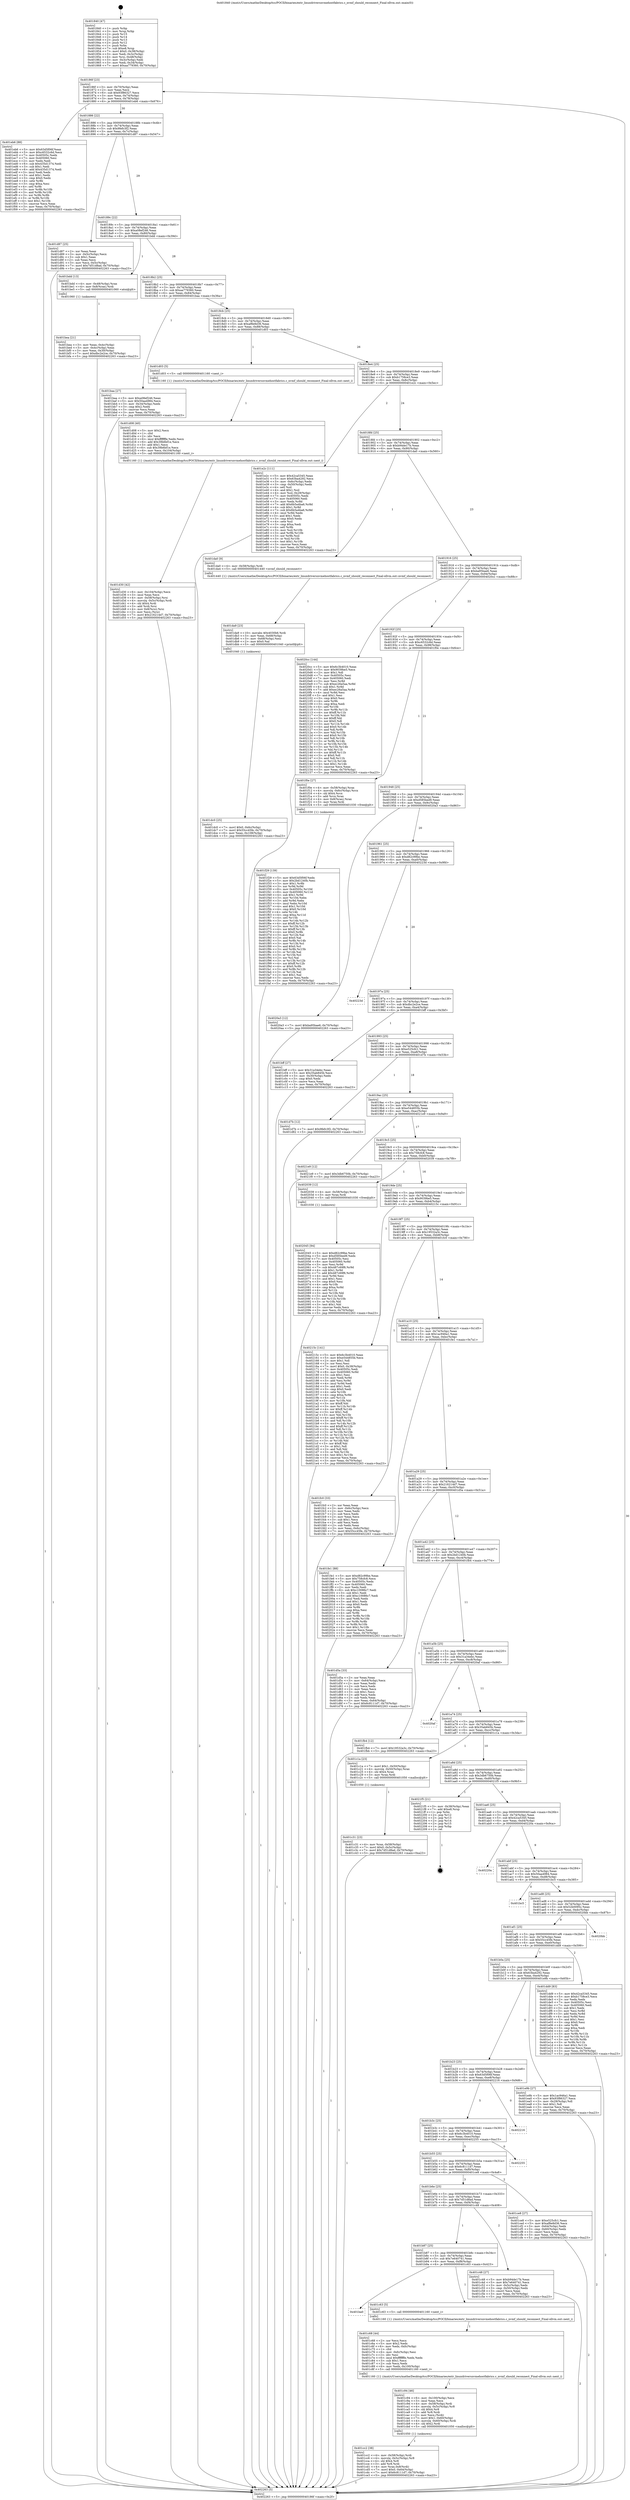 digraph "0x401840" {
  label = "0x401840 (/mnt/c/Users/mathe/Desktop/tcc/POCII/binaries/extr_linuxdriversnvmehostfabrics.c_nvmf_should_reconnect_Final-ollvm.out::main(0))"
  labelloc = "t"
  node[shape=record]

  Entry [label="",width=0.3,height=0.3,shape=circle,fillcolor=black,style=filled]
  "0x40186f" [label="{
     0x40186f [23]\l
     | [instrs]\l
     &nbsp;&nbsp;0x40186f \<+3\>: mov -0x70(%rbp),%eax\l
     &nbsp;&nbsp;0x401872 \<+2\>: mov %eax,%ecx\l
     &nbsp;&nbsp;0x401874 \<+6\>: sub $0x93f86327,%ecx\l
     &nbsp;&nbsp;0x40187a \<+3\>: mov %eax,-0x74(%rbp)\l
     &nbsp;&nbsp;0x40187d \<+3\>: mov %ecx,-0x78(%rbp)\l
     &nbsp;&nbsp;0x401880 \<+6\>: je 0000000000401eb6 \<main+0x676\>\l
  }"]
  "0x401eb6" [label="{
     0x401eb6 [88]\l
     | [instrs]\l
     &nbsp;&nbsp;0x401eb6 \<+5\>: mov $0x63d5f06f,%eax\l
     &nbsp;&nbsp;0x401ebb \<+5\>: mov $0xc6532c6d,%ecx\l
     &nbsp;&nbsp;0x401ec0 \<+7\>: mov 0x40505c,%edx\l
     &nbsp;&nbsp;0x401ec7 \<+7\>: mov 0x405060,%esi\l
     &nbsp;&nbsp;0x401ece \<+2\>: mov %edx,%edi\l
     &nbsp;&nbsp;0x401ed0 \<+6\>: sub $0x435d1374,%edi\l
     &nbsp;&nbsp;0x401ed6 \<+3\>: sub $0x1,%edi\l
     &nbsp;&nbsp;0x401ed9 \<+6\>: add $0x435d1374,%edi\l
     &nbsp;&nbsp;0x401edf \<+3\>: imul %edi,%edx\l
     &nbsp;&nbsp;0x401ee2 \<+3\>: and $0x1,%edx\l
     &nbsp;&nbsp;0x401ee5 \<+3\>: cmp $0x0,%edx\l
     &nbsp;&nbsp;0x401ee8 \<+4\>: sete %r8b\l
     &nbsp;&nbsp;0x401eec \<+3\>: cmp $0xa,%esi\l
     &nbsp;&nbsp;0x401eef \<+4\>: setl %r9b\l
     &nbsp;&nbsp;0x401ef3 \<+3\>: mov %r8b,%r10b\l
     &nbsp;&nbsp;0x401ef6 \<+3\>: and %r9b,%r10b\l
     &nbsp;&nbsp;0x401ef9 \<+3\>: xor %r9b,%r8b\l
     &nbsp;&nbsp;0x401efc \<+3\>: or %r8b,%r10b\l
     &nbsp;&nbsp;0x401eff \<+4\>: test $0x1,%r10b\l
     &nbsp;&nbsp;0x401f03 \<+3\>: cmovne %ecx,%eax\l
     &nbsp;&nbsp;0x401f06 \<+3\>: mov %eax,-0x70(%rbp)\l
     &nbsp;&nbsp;0x401f09 \<+5\>: jmp 0000000000402263 \<main+0xa23\>\l
  }"]
  "0x401886" [label="{
     0x401886 [22]\l
     | [instrs]\l
     &nbsp;&nbsp;0x401886 \<+5\>: jmp 000000000040188b \<main+0x4b\>\l
     &nbsp;&nbsp;0x40188b \<+3\>: mov -0x74(%rbp),%eax\l
     &nbsp;&nbsp;0x40188e \<+5\>: sub $0x9fefc3f2,%eax\l
     &nbsp;&nbsp;0x401893 \<+3\>: mov %eax,-0x7c(%rbp)\l
     &nbsp;&nbsp;0x401896 \<+6\>: je 0000000000401d87 \<main+0x547\>\l
  }"]
  Exit [label="",width=0.3,height=0.3,shape=circle,fillcolor=black,style=filled,peripheries=2]
  "0x401d87" [label="{
     0x401d87 [25]\l
     | [instrs]\l
     &nbsp;&nbsp;0x401d87 \<+2\>: xor %eax,%eax\l
     &nbsp;&nbsp;0x401d89 \<+3\>: mov -0x5c(%rbp),%ecx\l
     &nbsp;&nbsp;0x401d8c \<+3\>: sub $0x1,%eax\l
     &nbsp;&nbsp;0x401d8f \<+2\>: sub %eax,%ecx\l
     &nbsp;&nbsp;0x401d91 \<+3\>: mov %ecx,-0x5c(%rbp)\l
     &nbsp;&nbsp;0x401d94 \<+7\>: movl $0x7d51d8ad,-0x70(%rbp)\l
     &nbsp;&nbsp;0x401d9b \<+5\>: jmp 0000000000402263 \<main+0xa23\>\l
  }"]
  "0x40189c" [label="{
     0x40189c [22]\l
     | [instrs]\l
     &nbsp;&nbsp;0x40189c \<+5\>: jmp 00000000004018a1 \<main+0x61\>\l
     &nbsp;&nbsp;0x4018a1 \<+3\>: mov -0x74(%rbp),%eax\l
     &nbsp;&nbsp;0x4018a4 \<+5\>: sub $0xa08ef246,%eax\l
     &nbsp;&nbsp;0x4018a9 \<+3\>: mov %eax,-0x80(%rbp)\l
     &nbsp;&nbsp;0x4018ac \<+6\>: je 0000000000401bdd \<main+0x39d\>\l
  }"]
  "0x402045" [label="{
     0x402045 [94]\l
     | [instrs]\l
     &nbsp;&nbsp;0x402045 \<+5\>: mov $0xd82c99be,%ecx\l
     &nbsp;&nbsp;0x40204a \<+5\>: mov $0xd585bed9,%edx\l
     &nbsp;&nbsp;0x40204f \<+7\>: mov 0x40505c,%esi\l
     &nbsp;&nbsp;0x402056 \<+8\>: mov 0x405060,%r8d\l
     &nbsp;&nbsp;0x40205e \<+3\>: mov %esi,%r9d\l
     &nbsp;&nbsp;0x402061 \<+7\>: sub $0x487c69f6,%r9d\l
     &nbsp;&nbsp;0x402068 \<+4\>: sub $0x1,%r9d\l
     &nbsp;&nbsp;0x40206c \<+7\>: add $0x487c69f6,%r9d\l
     &nbsp;&nbsp;0x402073 \<+4\>: imul %r9d,%esi\l
     &nbsp;&nbsp;0x402077 \<+3\>: and $0x1,%esi\l
     &nbsp;&nbsp;0x40207a \<+3\>: cmp $0x0,%esi\l
     &nbsp;&nbsp;0x40207d \<+4\>: sete %r10b\l
     &nbsp;&nbsp;0x402081 \<+4\>: cmp $0xa,%r8d\l
     &nbsp;&nbsp;0x402085 \<+4\>: setl %r11b\l
     &nbsp;&nbsp;0x402089 \<+3\>: mov %r10b,%bl\l
     &nbsp;&nbsp;0x40208c \<+3\>: and %r11b,%bl\l
     &nbsp;&nbsp;0x40208f \<+3\>: xor %r11b,%r10b\l
     &nbsp;&nbsp;0x402092 \<+3\>: or %r10b,%bl\l
     &nbsp;&nbsp;0x402095 \<+3\>: test $0x1,%bl\l
     &nbsp;&nbsp;0x402098 \<+3\>: cmovne %edx,%ecx\l
     &nbsp;&nbsp;0x40209b \<+3\>: mov %ecx,-0x70(%rbp)\l
     &nbsp;&nbsp;0x40209e \<+5\>: jmp 0000000000402263 \<main+0xa23\>\l
  }"]
  "0x401bdd" [label="{
     0x401bdd [13]\l
     | [instrs]\l
     &nbsp;&nbsp;0x401bdd \<+4\>: mov -0x48(%rbp),%rax\l
     &nbsp;&nbsp;0x401be1 \<+4\>: mov 0x8(%rax),%rdi\l
     &nbsp;&nbsp;0x401be5 \<+5\>: call 0000000000401060 \<atoi@plt\>\l
     | [calls]\l
     &nbsp;&nbsp;0x401060 \{1\} (unknown)\l
  }"]
  "0x4018b2" [label="{
     0x4018b2 [25]\l
     | [instrs]\l
     &nbsp;&nbsp;0x4018b2 \<+5\>: jmp 00000000004018b7 \<main+0x77\>\l
     &nbsp;&nbsp;0x4018b7 \<+3\>: mov -0x74(%rbp),%eax\l
     &nbsp;&nbsp;0x4018ba \<+5\>: sub $0xaa779360,%eax\l
     &nbsp;&nbsp;0x4018bf \<+6\>: mov %eax,-0x84(%rbp)\l
     &nbsp;&nbsp;0x4018c5 \<+6\>: je 0000000000401baa \<main+0x36a\>\l
  }"]
  "0x401f29" [label="{
     0x401f29 [139]\l
     | [instrs]\l
     &nbsp;&nbsp;0x401f29 \<+5\>: mov $0x63d5f06f,%edx\l
     &nbsp;&nbsp;0x401f2e \<+5\>: mov $0x2bd1240b,%esi\l
     &nbsp;&nbsp;0x401f33 \<+3\>: mov $0x1,%r8b\l
     &nbsp;&nbsp;0x401f36 \<+3\>: xor %r9d,%r9d\l
     &nbsp;&nbsp;0x401f39 \<+8\>: mov 0x40505c,%r10d\l
     &nbsp;&nbsp;0x401f41 \<+8\>: mov 0x405060,%r11d\l
     &nbsp;&nbsp;0x401f49 \<+4\>: sub $0x1,%r9d\l
     &nbsp;&nbsp;0x401f4d \<+3\>: mov %r10d,%ebx\l
     &nbsp;&nbsp;0x401f50 \<+3\>: add %r9d,%ebx\l
     &nbsp;&nbsp;0x401f53 \<+4\>: imul %ebx,%r10d\l
     &nbsp;&nbsp;0x401f57 \<+4\>: and $0x1,%r10d\l
     &nbsp;&nbsp;0x401f5b \<+4\>: cmp $0x0,%r10d\l
     &nbsp;&nbsp;0x401f5f \<+4\>: sete %r14b\l
     &nbsp;&nbsp;0x401f63 \<+4\>: cmp $0xa,%r11d\l
     &nbsp;&nbsp;0x401f67 \<+4\>: setl %r15b\l
     &nbsp;&nbsp;0x401f6b \<+3\>: mov %r14b,%r12b\l
     &nbsp;&nbsp;0x401f6e \<+4\>: xor $0xff,%r12b\l
     &nbsp;&nbsp;0x401f72 \<+3\>: mov %r15b,%r13b\l
     &nbsp;&nbsp;0x401f75 \<+4\>: xor $0xff,%r13b\l
     &nbsp;&nbsp;0x401f79 \<+4\>: xor $0x0,%r8b\l
     &nbsp;&nbsp;0x401f7d \<+3\>: mov %r12b,%al\l
     &nbsp;&nbsp;0x401f80 \<+2\>: and $0x0,%al\l
     &nbsp;&nbsp;0x401f82 \<+3\>: and %r8b,%r14b\l
     &nbsp;&nbsp;0x401f85 \<+3\>: mov %r13b,%cl\l
     &nbsp;&nbsp;0x401f88 \<+3\>: and $0x0,%cl\l
     &nbsp;&nbsp;0x401f8b \<+3\>: and %r8b,%r15b\l
     &nbsp;&nbsp;0x401f8e \<+3\>: or %r14b,%al\l
     &nbsp;&nbsp;0x401f91 \<+3\>: or %r15b,%cl\l
     &nbsp;&nbsp;0x401f94 \<+2\>: xor %cl,%al\l
     &nbsp;&nbsp;0x401f96 \<+3\>: or %r13b,%r12b\l
     &nbsp;&nbsp;0x401f99 \<+4\>: xor $0xff,%r12b\l
     &nbsp;&nbsp;0x401f9d \<+4\>: or $0x0,%r8b\l
     &nbsp;&nbsp;0x401fa1 \<+3\>: and %r8b,%r12b\l
     &nbsp;&nbsp;0x401fa4 \<+3\>: or %r12b,%al\l
     &nbsp;&nbsp;0x401fa7 \<+2\>: test $0x1,%al\l
     &nbsp;&nbsp;0x401fa9 \<+3\>: cmovne %esi,%edx\l
     &nbsp;&nbsp;0x401fac \<+3\>: mov %edx,-0x70(%rbp)\l
     &nbsp;&nbsp;0x401faf \<+5\>: jmp 0000000000402263 \<main+0xa23\>\l
  }"]
  "0x401baa" [label="{
     0x401baa [27]\l
     | [instrs]\l
     &nbsp;&nbsp;0x401baa \<+5\>: mov $0xa08ef246,%eax\l
     &nbsp;&nbsp;0x401baf \<+5\>: mov $0x50aa4984,%ecx\l
     &nbsp;&nbsp;0x401bb4 \<+3\>: mov -0x34(%rbp),%edx\l
     &nbsp;&nbsp;0x401bb7 \<+3\>: cmp $0x2,%edx\l
     &nbsp;&nbsp;0x401bba \<+3\>: cmovne %ecx,%eax\l
     &nbsp;&nbsp;0x401bbd \<+3\>: mov %eax,-0x70(%rbp)\l
     &nbsp;&nbsp;0x401bc0 \<+5\>: jmp 0000000000402263 \<main+0xa23\>\l
  }"]
  "0x4018cb" [label="{
     0x4018cb [25]\l
     | [instrs]\l
     &nbsp;&nbsp;0x4018cb \<+5\>: jmp 00000000004018d0 \<main+0x90\>\l
     &nbsp;&nbsp;0x4018d0 \<+3\>: mov -0x74(%rbp),%eax\l
     &nbsp;&nbsp;0x4018d3 \<+5\>: sub $0xaf8e8d36,%eax\l
     &nbsp;&nbsp;0x4018d8 \<+6\>: mov %eax,-0x88(%rbp)\l
     &nbsp;&nbsp;0x4018de \<+6\>: je 0000000000401d03 \<main+0x4c3\>\l
  }"]
  "0x402263" [label="{
     0x402263 [5]\l
     | [instrs]\l
     &nbsp;&nbsp;0x402263 \<+5\>: jmp 000000000040186f \<main+0x2f\>\l
  }"]
  "0x401840" [label="{
     0x401840 [47]\l
     | [instrs]\l
     &nbsp;&nbsp;0x401840 \<+1\>: push %rbp\l
     &nbsp;&nbsp;0x401841 \<+3\>: mov %rsp,%rbp\l
     &nbsp;&nbsp;0x401844 \<+2\>: push %r15\l
     &nbsp;&nbsp;0x401846 \<+2\>: push %r14\l
     &nbsp;&nbsp;0x401848 \<+2\>: push %r13\l
     &nbsp;&nbsp;0x40184a \<+2\>: push %r12\l
     &nbsp;&nbsp;0x40184c \<+1\>: push %rbx\l
     &nbsp;&nbsp;0x40184d \<+7\>: sub $0xe8,%rsp\l
     &nbsp;&nbsp;0x401854 \<+7\>: movl $0x0,-0x38(%rbp)\l
     &nbsp;&nbsp;0x40185b \<+3\>: mov %edi,-0x3c(%rbp)\l
     &nbsp;&nbsp;0x40185e \<+4\>: mov %rsi,-0x48(%rbp)\l
     &nbsp;&nbsp;0x401862 \<+3\>: mov -0x3c(%rbp),%edi\l
     &nbsp;&nbsp;0x401865 \<+3\>: mov %edi,-0x34(%rbp)\l
     &nbsp;&nbsp;0x401868 \<+7\>: movl $0xaa779360,-0x70(%rbp)\l
  }"]
  "0x401bea" [label="{
     0x401bea [21]\l
     | [instrs]\l
     &nbsp;&nbsp;0x401bea \<+3\>: mov %eax,-0x4c(%rbp)\l
     &nbsp;&nbsp;0x401bed \<+3\>: mov -0x4c(%rbp),%eax\l
     &nbsp;&nbsp;0x401bf0 \<+3\>: mov %eax,-0x30(%rbp)\l
     &nbsp;&nbsp;0x401bf3 \<+7\>: movl $0xdbc2e2ce,-0x70(%rbp)\l
     &nbsp;&nbsp;0x401bfa \<+5\>: jmp 0000000000402263 \<main+0xa23\>\l
  }"]
  "0x401dc0" [label="{
     0x401dc0 [25]\l
     | [instrs]\l
     &nbsp;&nbsp;0x401dc0 \<+7\>: movl $0x0,-0x6c(%rbp)\l
     &nbsp;&nbsp;0x401dc7 \<+7\>: movl $0x55cc45fe,-0x70(%rbp)\l
     &nbsp;&nbsp;0x401dce \<+6\>: mov %eax,-0x108(%rbp)\l
     &nbsp;&nbsp;0x401dd4 \<+5\>: jmp 0000000000402263 \<main+0xa23\>\l
  }"]
  "0x401d03" [label="{
     0x401d03 [5]\l
     | [instrs]\l
     &nbsp;&nbsp;0x401d03 \<+5\>: call 0000000000401160 \<next_i\>\l
     | [calls]\l
     &nbsp;&nbsp;0x401160 \{1\} (/mnt/c/Users/mathe/Desktop/tcc/POCII/binaries/extr_linuxdriversnvmehostfabrics.c_nvmf_should_reconnect_Final-ollvm.out::next_i)\l
  }"]
  "0x4018e4" [label="{
     0x4018e4 [25]\l
     | [instrs]\l
     &nbsp;&nbsp;0x4018e4 \<+5\>: jmp 00000000004018e9 \<main+0xa9\>\l
     &nbsp;&nbsp;0x4018e9 \<+3\>: mov -0x74(%rbp),%eax\l
     &nbsp;&nbsp;0x4018ec \<+5\>: sub $0xb1758ce3,%eax\l
     &nbsp;&nbsp;0x4018f1 \<+6\>: mov %eax,-0x8c(%rbp)\l
     &nbsp;&nbsp;0x4018f7 \<+6\>: je 0000000000401e2c \<main+0x5ec\>\l
  }"]
  "0x401da9" [label="{
     0x401da9 [23]\l
     | [instrs]\l
     &nbsp;&nbsp;0x401da9 \<+10\>: movabs $0x4030b6,%rdi\l
     &nbsp;&nbsp;0x401db3 \<+3\>: mov %eax,-0x68(%rbp)\l
     &nbsp;&nbsp;0x401db6 \<+3\>: mov -0x68(%rbp),%esi\l
     &nbsp;&nbsp;0x401db9 \<+2\>: mov $0x0,%al\l
     &nbsp;&nbsp;0x401dbb \<+5\>: call 0000000000401040 \<printf@plt\>\l
     | [calls]\l
     &nbsp;&nbsp;0x401040 \{1\} (unknown)\l
  }"]
  "0x401e2c" [label="{
     0x401e2c [111]\l
     | [instrs]\l
     &nbsp;&nbsp;0x401e2c \<+5\>: mov $0x42ca5345,%eax\l
     &nbsp;&nbsp;0x401e31 \<+5\>: mov $0x63ba4292,%ecx\l
     &nbsp;&nbsp;0x401e36 \<+3\>: mov -0x6c(%rbp),%edx\l
     &nbsp;&nbsp;0x401e39 \<+3\>: cmp -0x50(%rbp),%edx\l
     &nbsp;&nbsp;0x401e3c \<+4\>: setl %sil\l
     &nbsp;&nbsp;0x401e40 \<+4\>: and $0x1,%sil\l
     &nbsp;&nbsp;0x401e44 \<+4\>: mov %sil,-0x29(%rbp)\l
     &nbsp;&nbsp;0x401e48 \<+7\>: mov 0x40505c,%edx\l
     &nbsp;&nbsp;0x401e4f \<+7\>: mov 0x405060,%edi\l
     &nbsp;&nbsp;0x401e56 \<+3\>: mov %edx,%r8d\l
     &nbsp;&nbsp;0x401e59 \<+7\>: add $0x6b5a4ba6,%r8d\l
     &nbsp;&nbsp;0x401e60 \<+4\>: sub $0x1,%r8d\l
     &nbsp;&nbsp;0x401e64 \<+7\>: sub $0x6b5a4ba6,%r8d\l
     &nbsp;&nbsp;0x401e6b \<+4\>: imul %r8d,%edx\l
     &nbsp;&nbsp;0x401e6f \<+3\>: and $0x1,%edx\l
     &nbsp;&nbsp;0x401e72 \<+3\>: cmp $0x0,%edx\l
     &nbsp;&nbsp;0x401e75 \<+4\>: sete %sil\l
     &nbsp;&nbsp;0x401e79 \<+3\>: cmp $0xa,%edi\l
     &nbsp;&nbsp;0x401e7c \<+4\>: setl %r9b\l
     &nbsp;&nbsp;0x401e80 \<+3\>: mov %sil,%r10b\l
     &nbsp;&nbsp;0x401e83 \<+3\>: and %r9b,%r10b\l
     &nbsp;&nbsp;0x401e86 \<+3\>: xor %r9b,%sil\l
     &nbsp;&nbsp;0x401e89 \<+3\>: or %sil,%r10b\l
     &nbsp;&nbsp;0x401e8c \<+4\>: test $0x1,%r10b\l
     &nbsp;&nbsp;0x401e90 \<+3\>: cmovne %ecx,%eax\l
     &nbsp;&nbsp;0x401e93 \<+3\>: mov %eax,-0x70(%rbp)\l
     &nbsp;&nbsp;0x401e96 \<+5\>: jmp 0000000000402263 \<main+0xa23\>\l
  }"]
  "0x4018fd" [label="{
     0x4018fd [25]\l
     | [instrs]\l
     &nbsp;&nbsp;0x4018fd \<+5\>: jmp 0000000000401902 \<main+0xc2\>\l
     &nbsp;&nbsp;0x401902 \<+3\>: mov -0x74(%rbp),%eax\l
     &nbsp;&nbsp;0x401905 \<+5\>: sub $0xb94de17b,%eax\l
     &nbsp;&nbsp;0x40190a \<+6\>: mov %eax,-0x90(%rbp)\l
     &nbsp;&nbsp;0x401910 \<+6\>: je 0000000000401da0 \<main+0x560\>\l
  }"]
  "0x401d30" [label="{
     0x401d30 [42]\l
     | [instrs]\l
     &nbsp;&nbsp;0x401d30 \<+6\>: mov -0x104(%rbp),%ecx\l
     &nbsp;&nbsp;0x401d36 \<+3\>: imul %eax,%ecx\l
     &nbsp;&nbsp;0x401d39 \<+4\>: mov -0x58(%rbp),%rsi\l
     &nbsp;&nbsp;0x401d3d \<+4\>: movslq -0x5c(%rbp),%rdi\l
     &nbsp;&nbsp;0x401d41 \<+4\>: shl $0x4,%rdi\l
     &nbsp;&nbsp;0x401d45 \<+3\>: add %rdi,%rsi\l
     &nbsp;&nbsp;0x401d48 \<+4\>: mov 0x8(%rsi),%rsi\l
     &nbsp;&nbsp;0x401d4c \<+2\>: mov %ecx,(%rsi)\l
     &nbsp;&nbsp;0x401d4e \<+7\>: movl $0x216214d7,-0x70(%rbp)\l
     &nbsp;&nbsp;0x401d55 \<+5\>: jmp 0000000000402263 \<main+0xa23\>\l
  }"]
  "0x401da0" [label="{
     0x401da0 [9]\l
     | [instrs]\l
     &nbsp;&nbsp;0x401da0 \<+4\>: mov -0x58(%rbp),%rdi\l
     &nbsp;&nbsp;0x401da4 \<+5\>: call 0000000000401440 \<nvmf_should_reconnect\>\l
     | [calls]\l
     &nbsp;&nbsp;0x401440 \{1\} (/mnt/c/Users/mathe/Desktop/tcc/POCII/binaries/extr_linuxdriversnvmehostfabrics.c_nvmf_should_reconnect_Final-ollvm.out::nvmf_should_reconnect)\l
  }"]
  "0x401916" [label="{
     0x401916 [25]\l
     | [instrs]\l
     &nbsp;&nbsp;0x401916 \<+5\>: jmp 000000000040191b \<main+0xdb\>\l
     &nbsp;&nbsp;0x40191b \<+3\>: mov -0x74(%rbp),%eax\l
     &nbsp;&nbsp;0x40191e \<+5\>: sub $0xba95bae6,%eax\l
     &nbsp;&nbsp;0x401923 \<+6\>: mov %eax,-0x94(%rbp)\l
     &nbsp;&nbsp;0x401929 \<+6\>: je 00000000004020cc \<main+0x88c\>\l
  }"]
  "0x401d08" [label="{
     0x401d08 [40]\l
     | [instrs]\l
     &nbsp;&nbsp;0x401d08 \<+5\>: mov $0x2,%ecx\l
     &nbsp;&nbsp;0x401d0d \<+1\>: cltd\l
     &nbsp;&nbsp;0x401d0e \<+2\>: idiv %ecx\l
     &nbsp;&nbsp;0x401d10 \<+6\>: imul $0xfffffffe,%edx,%ecx\l
     &nbsp;&nbsp;0x401d16 \<+6\>: add $0x39b6bf1e,%ecx\l
     &nbsp;&nbsp;0x401d1c \<+3\>: add $0x1,%ecx\l
     &nbsp;&nbsp;0x401d1f \<+6\>: sub $0x39b6bf1e,%ecx\l
     &nbsp;&nbsp;0x401d25 \<+6\>: mov %ecx,-0x104(%rbp)\l
     &nbsp;&nbsp;0x401d2b \<+5\>: call 0000000000401160 \<next_i\>\l
     | [calls]\l
     &nbsp;&nbsp;0x401160 \{1\} (/mnt/c/Users/mathe/Desktop/tcc/POCII/binaries/extr_linuxdriversnvmehostfabrics.c_nvmf_should_reconnect_Final-ollvm.out::next_i)\l
  }"]
  "0x4020cc" [label="{
     0x4020cc [144]\l
     | [instrs]\l
     &nbsp;&nbsp;0x4020cc \<+5\>: mov $0x6c3b4010,%eax\l
     &nbsp;&nbsp;0x4020d1 \<+5\>: mov $0x9039be5,%ecx\l
     &nbsp;&nbsp;0x4020d6 \<+2\>: mov $0x1,%dl\l
     &nbsp;&nbsp;0x4020d8 \<+7\>: mov 0x40505c,%esi\l
     &nbsp;&nbsp;0x4020df \<+7\>: mov 0x405060,%edi\l
     &nbsp;&nbsp;0x4020e6 \<+3\>: mov %esi,%r8d\l
     &nbsp;&nbsp;0x4020e9 \<+7\>: sub $0xec26a5aa,%r8d\l
     &nbsp;&nbsp;0x4020f0 \<+4\>: sub $0x1,%r8d\l
     &nbsp;&nbsp;0x4020f4 \<+7\>: add $0xec26a5aa,%r8d\l
     &nbsp;&nbsp;0x4020fb \<+4\>: imul %r8d,%esi\l
     &nbsp;&nbsp;0x4020ff \<+3\>: and $0x1,%esi\l
     &nbsp;&nbsp;0x402102 \<+3\>: cmp $0x0,%esi\l
     &nbsp;&nbsp;0x402105 \<+4\>: sete %r9b\l
     &nbsp;&nbsp;0x402109 \<+3\>: cmp $0xa,%edi\l
     &nbsp;&nbsp;0x40210c \<+4\>: setl %r10b\l
     &nbsp;&nbsp;0x402110 \<+3\>: mov %r9b,%r11b\l
     &nbsp;&nbsp;0x402113 \<+4\>: xor $0xff,%r11b\l
     &nbsp;&nbsp;0x402117 \<+3\>: mov %r10b,%bl\l
     &nbsp;&nbsp;0x40211a \<+3\>: xor $0xff,%bl\l
     &nbsp;&nbsp;0x40211d \<+3\>: xor $0x0,%dl\l
     &nbsp;&nbsp;0x402120 \<+3\>: mov %r11b,%r14b\l
     &nbsp;&nbsp;0x402123 \<+4\>: and $0x0,%r14b\l
     &nbsp;&nbsp;0x402127 \<+3\>: and %dl,%r9b\l
     &nbsp;&nbsp;0x40212a \<+3\>: mov %bl,%r15b\l
     &nbsp;&nbsp;0x40212d \<+4\>: and $0x0,%r15b\l
     &nbsp;&nbsp;0x402131 \<+3\>: and %dl,%r10b\l
     &nbsp;&nbsp;0x402134 \<+3\>: or %r9b,%r14b\l
     &nbsp;&nbsp;0x402137 \<+3\>: or %r10b,%r15b\l
     &nbsp;&nbsp;0x40213a \<+3\>: xor %r15b,%r14b\l
     &nbsp;&nbsp;0x40213d \<+3\>: or %bl,%r11b\l
     &nbsp;&nbsp;0x402140 \<+4\>: xor $0xff,%r11b\l
     &nbsp;&nbsp;0x402144 \<+3\>: or $0x0,%dl\l
     &nbsp;&nbsp;0x402147 \<+3\>: and %dl,%r11b\l
     &nbsp;&nbsp;0x40214a \<+3\>: or %r11b,%r14b\l
     &nbsp;&nbsp;0x40214d \<+4\>: test $0x1,%r14b\l
     &nbsp;&nbsp;0x402151 \<+3\>: cmovne %ecx,%eax\l
     &nbsp;&nbsp;0x402154 \<+3\>: mov %eax,-0x70(%rbp)\l
     &nbsp;&nbsp;0x402157 \<+5\>: jmp 0000000000402263 \<main+0xa23\>\l
  }"]
  "0x40192f" [label="{
     0x40192f [25]\l
     | [instrs]\l
     &nbsp;&nbsp;0x40192f \<+5\>: jmp 0000000000401934 \<main+0xf4\>\l
     &nbsp;&nbsp;0x401934 \<+3\>: mov -0x74(%rbp),%eax\l
     &nbsp;&nbsp;0x401937 \<+5\>: sub $0xc6532c6d,%eax\l
     &nbsp;&nbsp;0x40193c \<+6\>: mov %eax,-0x98(%rbp)\l
     &nbsp;&nbsp;0x401942 \<+6\>: je 0000000000401f0e \<main+0x6ce\>\l
  }"]
  "0x401cc2" [label="{
     0x401cc2 [38]\l
     | [instrs]\l
     &nbsp;&nbsp;0x401cc2 \<+4\>: mov -0x58(%rbp),%rdi\l
     &nbsp;&nbsp;0x401cc6 \<+4\>: movslq -0x5c(%rbp),%r8\l
     &nbsp;&nbsp;0x401cca \<+4\>: shl $0x4,%r8\l
     &nbsp;&nbsp;0x401cce \<+3\>: add %r8,%rdi\l
     &nbsp;&nbsp;0x401cd1 \<+4\>: mov %rax,0x8(%rdi)\l
     &nbsp;&nbsp;0x401cd5 \<+7\>: movl $0x0,-0x64(%rbp)\l
     &nbsp;&nbsp;0x401cdc \<+7\>: movl $0x6c8111d7,-0x70(%rbp)\l
     &nbsp;&nbsp;0x401ce3 \<+5\>: jmp 0000000000402263 \<main+0xa23\>\l
  }"]
  "0x401f0e" [label="{
     0x401f0e [27]\l
     | [instrs]\l
     &nbsp;&nbsp;0x401f0e \<+4\>: mov -0x58(%rbp),%rax\l
     &nbsp;&nbsp;0x401f12 \<+4\>: movslq -0x6c(%rbp),%rcx\l
     &nbsp;&nbsp;0x401f16 \<+4\>: shl $0x4,%rcx\l
     &nbsp;&nbsp;0x401f1a \<+3\>: add %rcx,%rax\l
     &nbsp;&nbsp;0x401f1d \<+4\>: mov 0x8(%rax),%rax\l
     &nbsp;&nbsp;0x401f21 \<+3\>: mov %rax,%rdi\l
     &nbsp;&nbsp;0x401f24 \<+5\>: call 0000000000401030 \<free@plt\>\l
     | [calls]\l
     &nbsp;&nbsp;0x401030 \{1\} (unknown)\l
  }"]
  "0x401948" [label="{
     0x401948 [25]\l
     | [instrs]\l
     &nbsp;&nbsp;0x401948 \<+5\>: jmp 000000000040194d \<main+0x10d\>\l
     &nbsp;&nbsp;0x40194d \<+3\>: mov -0x74(%rbp),%eax\l
     &nbsp;&nbsp;0x401950 \<+5\>: sub $0xd585bed9,%eax\l
     &nbsp;&nbsp;0x401955 \<+6\>: mov %eax,-0x9c(%rbp)\l
     &nbsp;&nbsp;0x40195b \<+6\>: je 00000000004020a3 \<main+0x863\>\l
  }"]
  "0x401c94" [label="{
     0x401c94 [46]\l
     | [instrs]\l
     &nbsp;&nbsp;0x401c94 \<+6\>: mov -0x100(%rbp),%ecx\l
     &nbsp;&nbsp;0x401c9a \<+3\>: imul %eax,%ecx\l
     &nbsp;&nbsp;0x401c9d \<+4\>: mov -0x58(%rbp),%rdi\l
     &nbsp;&nbsp;0x401ca1 \<+4\>: movslq -0x5c(%rbp),%r8\l
     &nbsp;&nbsp;0x401ca5 \<+4\>: shl $0x4,%r8\l
     &nbsp;&nbsp;0x401ca9 \<+3\>: add %r8,%rdi\l
     &nbsp;&nbsp;0x401cac \<+2\>: mov %ecx,(%rdi)\l
     &nbsp;&nbsp;0x401cae \<+7\>: movl $0x1,-0x60(%rbp)\l
     &nbsp;&nbsp;0x401cb5 \<+4\>: movslq -0x60(%rbp),%rdi\l
     &nbsp;&nbsp;0x401cb9 \<+4\>: shl $0x2,%rdi\l
     &nbsp;&nbsp;0x401cbd \<+5\>: call 0000000000401050 \<malloc@plt\>\l
     | [calls]\l
     &nbsp;&nbsp;0x401050 \{1\} (unknown)\l
  }"]
  "0x4020a3" [label="{
     0x4020a3 [12]\l
     | [instrs]\l
     &nbsp;&nbsp;0x4020a3 \<+7\>: movl $0xba95bae6,-0x70(%rbp)\l
     &nbsp;&nbsp;0x4020aa \<+5\>: jmp 0000000000402263 \<main+0xa23\>\l
  }"]
  "0x401961" [label="{
     0x401961 [25]\l
     | [instrs]\l
     &nbsp;&nbsp;0x401961 \<+5\>: jmp 0000000000401966 \<main+0x126\>\l
     &nbsp;&nbsp;0x401966 \<+3\>: mov -0x74(%rbp),%eax\l
     &nbsp;&nbsp;0x401969 \<+5\>: sub $0xd82c99be,%eax\l
     &nbsp;&nbsp;0x40196e \<+6\>: mov %eax,-0xa0(%rbp)\l
     &nbsp;&nbsp;0x401974 \<+6\>: je 000000000040223d \<main+0x9fd\>\l
  }"]
  "0x401c68" [label="{
     0x401c68 [44]\l
     | [instrs]\l
     &nbsp;&nbsp;0x401c68 \<+2\>: xor %ecx,%ecx\l
     &nbsp;&nbsp;0x401c6a \<+5\>: mov $0x2,%edx\l
     &nbsp;&nbsp;0x401c6f \<+6\>: mov %edx,-0xfc(%rbp)\l
     &nbsp;&nbsp;0x401c75 \<+1\>: cltd\l
     &nbsp;&nbsp;0x401c76 \<+6\>: mov -0xfc(%rbp),%esi\l
     &nbsp;&nbsp;0x401c7c \<+2\>: idiv %esi\l
     &nbsp;&nbsp;0x401c7e \<+6\>: imul $0xfffffffe,%edx,%edx\l
     &nbsp;&nbsp;0x401c84 \<+3\>: sub $0x1,%ecx\l
     &nbsp;&nbsp;0x401c87 \<+2\>: sub %ecx,%edx\l
     &nbsp;&nbsp;0x401c89 \<+6\>: mov %edx,-0x100(%rbp)\l
     &nbsp;&nbsp;0x401c8f \<+5\>: call 0000000000401160 \<next_i\>\l
     | [calls]\l
     &nbsp;&nbsp;0x401160 \{1\} (/mnt/c/Users/mathe/Desktop/tcc/POCII/binaries/extr_linuxdriversnvmehostfabrics.c_nvmf_should_reconnect_Final-ollvm.out::next_i)\l
  }"]
  "0x40223d" [label="{
     0x40223d\l
  }", style=dashed]
  "0x40197a" [label="{
     0x40197a [25]\l
     | [instrs]\l
     &nbsp;&nbsp;0x40197a \<+5\>: jmp 000000000040197f \<main+0x13f\>\l
     &nbsp;&nbsp;0x40197f \<+3\>: mov -0x74(%rbp),%eax\l
     &nbsp;&nbsp;0x401982 \<+5\>: sub $0xdbc2e2ce,%eax\l
     &nbsp;&nbsp;0x401987 \<+6\>: mov %eax,-0xa4(%rbp)\l
     &nbsp;&nbsp;0x40198d \<+6\>: je 0000000000401bff \<main+0x3bf\>\l
  }"]
  "0x401ba0" [label="{
     0x401ba0\l
  }", style=dashed]
  "0x401bff" [label="{
     0x401bff [27]\l
     | [instrs]\l
     &nbsp;&nbsp;0x401bff \<+5\>: mov $0x31a34ebc,%eax\l
     &nbsp;&nbsp;0x401c04 \<+5\>: mov $0x35ab845b,%ecx\l
     &nbsp;&nbsp;0x401c09 \<+3\>: mov -0x30(%rbp),%edx\l
     &nbsp;&nbsp;0x401c0c \<+3\>: cmp $0x0,%edx\l
     &nbsp;&nbsp;0x401c0f \<+3\>: cmove %ecx,%eax\l
     &nbsp;&nbsp;0x401c12 \<+3\>: mov %eax,-0x70(%rbp)\l
     &nbsp;&nbsp;0x401c15 \<+5\>: jmp 0000000000402263 \<main+0xa23\>\l
  }"]
  "0x401993" [label="{
     0x401993 [25]\l
     | [instrs]\l
     &nbsp;&nbsp;0x401993 \<+5\>: jmp 0000000000401998 \<main+0x158\>\l
     &nbsp;&nbsp;0x401998 \<+3\>: mov -0x74(%rbp),%eax\l
     &nbsp;&nbsp;0x40199b \<+5\>: sub $0xe525cfc1,%eax\l
     &nbsp;&nbsp;0x4019a0 \<+6\>: mov %eax,-0xa8(%rbp)\l
     &nbsp;&nbsp;0x4019a6 \<+6\>: je 0000000000401d7b \<main+0x53b\>\l
  }"]
  "0x401c63" [label="{
     0x401c63 [5]\l
     | [instrs]\l
     &nbsp;&nbsp;0x401c63 \<+5\>: call 0000000000401160 \<next_i\>\l
     | [calls]\l
     &nbsp;&nbsp;0x401160 \{1\} (/mnt/c/Users/mathe/Desktop/tcc/POCII/binaries/extr_linuxdriversnvmehostfabrics.c_nvmf_should_reconnect_Final-ollvm.out::next_i)\l
  }"]
  "0x401d7b" [label="{
     0x401d7b [12]\l
     | [instrs]\l
     &nbsp;&nbsp;0x401d7b \<+7\>: movl $0x9fefc3f2,-0x70(%rbp)\l
     &nbsp;&nbsp;0x401d82 \<+5\>: jmp 0000000000402263 \<main+0xa23\>\l
  }"]
  "0x4019ac" [label="{
     0x4019ac [25]\l
     | [instrs]\l
     &nbsp;&nbsp;0x4019ac \<+5\>: jmp 00000000004019b1 \<main+0x171\>\l
     &nbsp;&nbsp;0x4019b1 \<+3\>: mov -0x74(%rbp),%eax\l
     &nbsp;&nbsp;0x4019b4 \<+5\>: sub $0xe544855b,%eax\l
     &nbsp;&nbsp;0x4019b9 \<+6\>: mov %eax,-0xac(%rbp)\l
     &nbsp;&nbsp;0x4019bf \<+6\>: je 00000000004021e9 \<main+0x9a9\>\l
  }"]
  "0x401b87" [label="{
     0x401b87 [25]\l
     | [instrs]\l
     &nbsp;&nbsp;0x401b87 \<+5\>: jmp 0000000000401b8c \<main+0x34c\>\l
     &nbsp;&nbsp;0x401b8c \<+3\>: mov -0x74(%rbp),%eax\l
     &nbsp;&nbsp;0x401b8f \<+5\>: sub $0x7e640741,%eax\l
     &nbsp;&nbsp;0x401b94 \<+6\>: mov %eax,-0xf8(%rbp)\l
     &nbsp;&nbsp;0x401b9a \<+6\>: je 0000000000401c63 \<main+0x423\>\l
  }"]
  "0x4021e9" [label="{
     0x4021e9 [12]\l
     | [instrs]\l
     &nbsp;&nbsp;0x4021e9 \<+7\>: movl $0x3db6750b,-0x70(%rbp)\l
     &nbsp;&nbsp;0x4021f0 \<+5\>: jmp 0000000000402263 \<main+0xa23\>\l
  }"]
  "0x4019c5" [label="{
     0x4019c5 [25]\l
     | [instrs]\l
     &nbsp;&nbsp;0x4019c5 \<+5\>: jmp 00000000004019ca \<main+0x18a\>\l
     &nbsp;&nbsp;0x4019ca \<+3\>: mov -0x74(%rbp),%eax\l
     &nbsp;&nbsp;0x4019cd \<+5\>: sub $0x758cfc8,%eax\l
     &nbsp;&nbsp;0x4019d2 \<+6\>: mov %eax,-0xb0(%rbp)\l
     &nbsp;&nbsp;0x4019d8 \<+6\>: je 0000000000402039 \<main+0x7f9\>\l
  }"]
  "0x401c48" [label="{
     0x401c48 [27]\l
     | [instrs]\l
     &nbsp;&nbsp;0x401c48 \<+5\>: mov $0xb94de17b,%eax\l
     &nbsp;&nbsp;0x401c4d \<+5\>: mov $0x7e640741,%ecx\l
     &nbsp;&nbsp;0x401c52 \<+3\>: mov -0x5c(%rbp),%edx\l
     &nbsp;&nbsp;0x401c55 \<+3\>: cmp -0x50(%rbp),%edx\l
     &nbsp;&nbsp;0x401c58 \<+3\>: cmovl %ecx,%eax\l
     &nbsp;&nbsp;0x401c5b \<+3\>: mov %eax,-0x70(%rbp)\l
     &nbsp;&nbsp;0x401c5e \<+5\>: jmp 0000000000402263 \<main+0xa23\>\l
  }"]
  "0x402039" [label="{
     0x402039 [12]\l
     | [instrs]\l
     &nbsp;&nbsp;0x402039 \<+4\>: mov -0x58(%rbp),%rax\l
     &nbsp;&nbsp;0x40203d \<+3\>: mov %rax,%rdi\l
     &nbsp;&nbsp;0x402040 \<+5\>: call 0000000000401030 \<free@plt\>\l
     | [calls]\l
     &nbsp;&nbsp;0x401030 \{1\} (unknown)\l
  }"]
  "0x4019de" [label="{
     0x4019de [25]\l
     | [instrs]\l
     &nbsp;&nbsp;0x4019de \<+5\>: jmp 00000000004019e3 \<main+0x1a3\>\l
     &nbsp;&nbsp;0x4019e3 \<+3\>: mov -0x74(%rbp),%eax\l
     &nbsp;&nbsp;0x4019e6 \<+5\>: sub $0x9039be5,%eax\l
     &nbsp;&nbsp;0x4019eb \<+6\>: mov %eax,-0xb4(%rbp)\l
     &nbsp;&nbsp;0x4019f1 \<+6\>: je 000000000040215c \<main+0x91c\>\l
  }"]
  "0x401b6e" [label="{
     0x401b6e [25]\l
     | [instrs]\l
     &nbsp;&nbsp;0x401b6e \<+5\>: jmp 0000000000401b73 \<main+0x333\>\l
     &nbsp;&nbsp;0x401b73 \<+3\>: mov -0x74(%rbp),%eax\l
     &nbsp;&nbsp;0x401b76 \<+5\>: sub $0x7d51d8ad,%eax\l
     &nbsp;&nbsp;0x401b7b \<+6\>: mov %eax,-0xf4(%rbp)\l
     &nbsp;&nbsp;0x401b81 \<+6\>: je 0000000000401c48 \<main+0x408\>\l
  }"]
  "0x40215c" [label="{
     0x40215c [141]\l
     | [instrs]\l
     &nbsp;&nbsp;0x40215c \<+5\>: mov $0x6c3b4010,%eax\l
     &nbsp;&nbsp;0x402161 \<+5\>: mov $0xe544855b,%ecx\l
     &nbsp;&nbsp;0x402166 \<+2\>: mov $0x1,%dl\l
     &nbsp;&nbsp;0x402168 \<+2\>: xor %esi,%esi\l
     &nbsp;&nbsp;0x40216a \<+7\>: movl $0x0,-0x38(%rbp)\l
     &nbsp;&nbsp;0x402171 \<+7\>: mov 0x40505c,%edi\l
     &nbsp;&nbsp;0x402178 \<+8\>: mov 0x405060,%r8d\l
     &nbsp;&nbsp;0x402180 \<+3\>: sub $0x1,%esi\l
     &nbsp;&nbsp;0x402183 \<+3\>: mov %edi,%r9d\l
     &nbsp;&nbsp;0x402186 \<+3\>: add %esi,%r9d\l
     &nbsp;&nbsp;0x402189 \<+4\>: imul %r9d,%edi\l
     &nbsp;&nbsp;0x40218d \<+3\>: and $0x1,%edi\l
     &nbsp;&nbsp;0x402190 \<+3\>: cmp $0x0,%edi\l
     &nbsp;&nbsp;0x402193 \<+4\>: sete %r10b\l
     &nbsp;&nbsp;0x402197 \<+4\>: cmp $0xa,%r8d\l
     &nbsp;&nbsp;0x40219b \<+4\>: setl %r11b\l
     &nbsp;&nbsp;0x40219f \<+3\>: mov %r10b,%bl\l
     &nbsp;&nbsp;0x4021a2 \<+3\>: xor $0xff,%bl\l
     &nbsp;&nbsp;0x4021a5 \<+3\>: mov %r11b,%r14b\l
     &nbsp;&nbsp;0x4021a8 \<+4\>: xor $0xff,%r14b\l
     &nbsp;&nbsp;0x4021ac \<+3\>: xor $0x1,%dl\l
     &nbsp;&nbsp;0x4021af \<+3\>: mov %bl,%r15b\l
     &nbsp;&nbsp;0x4021b2 \<+4\>: and $0xff,%r15b\l
     &nbsp;&nbsp;0x4021b6 \<+3\>: and %dl,%r10b\l
     &nbsp;&nbsp;0x4021b9 \<+3\>: mov %r14b,%r12b\l
     &nbsp;&nbsp;0x4021bc \<+4\>: and $0xff,%r12b\l
     &nbsp;&nbsp;0x4021c0 \<+3\>: and %dl,%r11b\l
     &nbsp;&nbsp;0x4021c3 \<+3\>: or %r10b,%r15b\l
     &nbsp;&nbsp;0x4021c6 \<+3\>: or %r11b,%r12b\l
     &nbsp;&nbsp;0x4021c9 \<+3\>: xor %r12b,%r15b\l
     &nbsp;&nbsp;0x4021cc \<+3\>: or %r14b,%bl\l
     &nbsp;&nbsp;0x4021cf \<+3\>: xor $0xff,%bl\l
     &nbsp;&nbsp;0x4021d2 \<+3\>: or $0x1,%dl\l
     &nbsp;&nbsp;0x4021d5 \<+2\>: and %dl,%bl\l
     &nbsp;&nbsp;0x4021d7 \<+3\>: or %bl,%r15b\l
     &nbsp;&nbsp;0x4021da \<+4\>: test $0x1,%r15b\l
     &nbsp;&nbsp;0x4021de \<+3\>: cmovne %ecx,%eax\l
     &nbsp;&nbsp;0x4021e1 \<+3\>: mov %eax,-0x70(%rbp)\l
     &nbsp;&nbsp;0x4021e4 \<+5\>: jmp 0000000000402263 \<main+0xa23\>\l
  }"]
  "0x4019f7" [label="{
     0x4019f7 [25]\l
     | [instrs]\l
     &nbsp;&nbsp;0x4019f7 \<+5\>: jmp 00000000004019fc \<main+0x1bc\>\l
     &nbsp;&nbsp;0x4019fc \<+3\>: mov -0x74(%rbp),%eax\l
     &nbsp;&nbsp;0x4019ff \<+5\>: sub $0x19532a3c,%eax\l
     &nbsp;&nbsp;0x401a04 \<+6\>: mov %eax,-0xb8(%rbp)\l
     &nbsp;&nbsp;0x401a0a \<+6\>: je 0000000000401fc0 \<main+0x780\>\l
  }"]
  "0x401ce8" [label="{
     0x401ce8 [27]\l
     | [instrs]\l
     &nbsp;&nbsp;0x401ce8 \<+5\>: mov $0xe525cfc1,%eax\l
     &nbsp;&nbsp;0x401ced \<+5\>: mov $0xaf8e8d36,%ecx\l
     &nbsp;&nbsp;0x401cf2 \<+3\>: mov -0x64(%rbp),%edx\l
     &nbsp;&nbsp;0x401cf5 \<+3\>: cmp -0x60(%rbp),%edx\l
     &nbsp;&nbsp;0x401cf8 \<+3\>: cmovl %ecx,%eax\l
     &nbsp;&nbsp;0x401cfb \<+3\>: mov %eax,-0x70(%rbp)\l
     &nbsp;&nbsp;0x401cfe \<+5\>: jmp 0000000000402263 \<main+0xa23\>\l
  }"]
  "0x401fc0" [label="{
     0x401fc0 [33]\l
     | [instrs]\l
     &nbsp;&nbsp;0x401fc0 \<+2\>: xor %eax,%eax\l
     &nbsp;&nbsp;0x401fc2 \<+3\>: mov -0x6c(%rbp),%ecx\l
     &nbsp;&nbsp;0x401fc5 \<+2\>: mov %eax,%edx\l
     &nbsp;&nbsp;0x401fc7 \<+2\>: sub %ecx,%edx\l
     &nbsp;&nbsp;0x401fc9 \<+2\>: mov %eax,%ecx\l
     &nbsp;&nbsp;0x401fcb \<+3\>: sub $0x1,%ecx\l
     &nbsp;&nbsp;0x401fce \<+2\>: add %ecx,%edx\l
     &nbsp;&nbsp;0x401fd0 \<+2\>: sub %edx,%eax\l
     &nbsp;&nbsp;0x401fd2 \<+3\>: mov %eax,-0x6c(%rbp)\l
     &nbsp;&nbsp;0x401fd5 \<+7\>: movl $0x55cc45fe,-0x70(%rbp)\l
     &nbsp;&nbsp;0x401fdc \<+5\>: jmp 0000000000402263 \<main+0xa23\>\l
  }"]
  "0x401a10" [label="{
     0x401a10 [25]\l
     | [instrs]\l
     &nbsp;&nbsp;0x401a10 \<+5\>: jmp 0000000000401a15 \<main+0x1d5\>\l
     &nbsp;&nbsp;0x401a15 \<+3\>: mov -0x74(%rbp),%eax\l
     &nbsp;&nbsp;0x401a18 \<+5\>: sub $0x1ac946a1,%eax\l
     &nbsp;&nbsp;0x401a1d \<+6\>: mov %eax,-0xbc(%rbp)\l
     &nbsp;&nbsp;0x401a23 \<+6\>: je 0000000000401fe1 \<main+0x7a1\>\l
  }"]
  "0x401b55" [label="{
     0x401b55 [25]\l
     | [instrs]\l
     &nbsp;&nbsp;0x401b55 \<+5\>: jmp 0000000000401b5a \<main+0x31a\>\l
     &nbsp;&nbsp;0x401b5a \<+3\>: mov -0x74(%rbp),%eax\l
     &nbsp;&nbsp;0x401b5d \<+5\>: sub $0x6c8111d7,%eax\l
     &nbsp;&nbsp;0x401b62 \<+6\>: mov %eax,-0xf0(%rbp)\l
     &nbsp;&nbsp;0x401b68 \<+6\>: je 0000000000401ce8 \<main+0x4a8\>\l
  }"]
  "0x401fe1" [label="{
     0x401fe1 [88]\l
     | [instrs]\l
     &nbsp;&nbsp;0x401fe1 \<+5\>: mov $0xd82c99be,%eax\l
     &nbsp;&nbsp;0x401fe6 \<+5\>: mov $0x758cfc8,%ecx\l
     &nbsp;&nbsp;0x401feb \<+7\>: mov 0x40505c,%edx\l
     &nbsp;&nbsp;0x401ff2 \<+7\>: mov 0x405060,%esi\l
     &nbsp;&nbsp;0x401ff9 \<+2\>: mov %edx,%edi\l
     &nbsp;&nbsp;0x401ffb \<+6\>: sub $0xc10086c7,%edi\l
     &nbsp;&nbsp;0x402001 \<+3\>: sub $0x1,%edi\l
     &nbsp;&nbsp;0x402004 \<+6\>: add $0xc10086c7,%edi\l
     &nbsp;&nbsp;0x40200a \<+3\>: imul %edi,%edx\l
     &nbsp;&nbsp;0x40200d \<+3\>: and $0x1,%edx\l
     &nbsp;&nbsp;0x402010 \<+3\>: cmp $0x0,%edx\l
     &nbsp;&nbsp;0x402013 \<+4\>: sete %r8b\l
     &nbsp;&nbsp;0x402017 \<+3\>: cmp $0xa,%esi\l
     &nbsp;&nbsp;0x40201a \<+4\>: setl %r9b\l
     &nbsp;&nbsp;0x40201e \<+3\>: mov %r8b,%r10b\l
     &nbsp;&nbsp;0x402021 \<+3\>: and %r9b,%r10b\l
     &nbsp;&nbsp;0x402024 \<+3\>: xor %r9b,%r8b\l
     &nbsp;&nbsp;0x402027 \<+3\>: or %r8b,%r10b\l
     &nbsp;&nbsp;0x40202a \<+4\>: test $0x1,%r10b\l
     &nbsp;&nbsp;0x40202e \<+3\>: cmovne %ecx,%eax\l
     &nbsp;&nbsp;0x402031 \<+3\>: mov %eax,-0x70(%rbp)\l
     &nbsp;&nbsp;0x402034 \<+5\>: jmp 0000000000402263 \<main+0xa23\>\l
  }"]
  "0x401a29" [label="{
     0x401a29 [25]\l
     | [instrs]\l
     &nbsp;&nbsp;0x401a29 \<+5\>: jmp 0000000000401a2e \<main+0x1ee\>\l
     &nbsp;&nbsp;0x401a2e \<+3\>: mov -0x74(%rbp),%eax\l
     &nbsp;&nbsp;0x401a31 \<+5\>: sub $0x216214d7,%eax\l
     &nbsp;&nbsp;0x401a36 \<+6\>: mov %eax,-0xc0(%rbp)\l
     &nbsp;&nbsp;0x401a3c \<+6\>: je 0000000000401d5a \<main+0x51a\>\l
  }"]
  "0x402255" [label="{
     0x402255\l
  }", style=dashed]
  "0x401d5a" [label="{
     0x401d5a [33]\l
     | [instrs]\l
     &nbsp;&nbsp;0x401d5a \<+2\>: xor %eax,%eax\l
     &nbsp;&nbsp;0x401d5c \<+3\>: mov -0x64(%rbp),%ecx\l
     &nbsp;&nbsp;0x401d5f \<+2\>: mov %eax,%edx\l
     &nbsp;&nbsp;0x401d61 \<+2\>: sub %ecx,%edx\l
     &nbsp;&nbsp;0x401d63 \<+2\>: mov %eax,%ecx\l
     &nbsp;&nbsp;0x401d65 \<+3\>: sub $0x1,%ecx\l
     &nbsp;&nbsp;0x401d68 \<+2\>: add %ecx,%edx\l
     &nbsp;&nbsp;0x401d6a \<+2\>: sub %edx,%eax\l
     &nbsp;&nbsp;0x401d6c \<+3\>: mov %eax,-0x64(%rbp)\l
     &nbsp;&nbsp;0x401d6f \<+7\>: movl $0x6c8111d7,-0x70(%rbp)\l
     &nbsp;&nbsp;0x401d76 \<+5\>: jmp 0000000000402263 \<main+0xa23\>\l
  }"]
  "0x401a42" [label="{
     0x401a42 [25]\l
     | [instrs]\l
     &nbsp;&nbsp;0x401a42 \<+5\>: jmp 0000000000401a47 \<main+0x207\>\l
     &nbsp;&nbsp;0x401a47 \<+3\>: mov -0x74(%rbp),%eax\l
     &nbsp;&nbsp;0x401a4a \<+5\>: sub $0x2bd1240b,%eax\l
     &nbsp;&nbsp;0x401a4f \<+6\>: mov %eax,-0xc4(%rbp)\l
     &nbsp;&nbsp;0x401a55 \<+6\>: je 0000000000401fb4 \<main+0x774\>\l
  }"]
  "0x401b3c" [label="{
     0x401b3c [25]\l
     | [instrs]\l
     &nbsp;&nbsp;0x401b3c \<+5\>: jmp 0000000000401b41 \<main+0x301\>\l
     &nbsp;&nbsp;0x401b41 \<+3\>: mov -0x74(%rbp),%eax\l
     &nbsp;&nbsp;0x401b44 \<+5\>: sub $0x6c3b4010,%eax\l
     &nbsp;&nbsp;0x401b49 \<+6\>: mov %eax,-0xec(%rbp)\l
     &nbsp;&nbsp;0x401b4f \<+6\>: je 0000000000402255 \<main+0xa15\>\l
  }"]
  "0x401fb4" [label="{
     0x401fb4 [12]\l
     | [instrs]\l
     &nbsp;&nbsp;0x401fb4 \<+7\>: movl $0x19532a3c,-0x70(%rbp)\l
     &nbsp;&nbsp;0x401fbb \<+5\>: jmp 0000000000402263 \<main+0xa23\>\l
  }"]
  "0x401a5b" [label="{
     0x401a5b [25]\l
     | [instrs]\l
     &nbsp;&nbsp;0x401a5b \<+5\>: jmp 0000000000401a60 \<main+0x220\>\l
     &nbsp;&nbsp;0x401a60 \<+3\>: mov -0x74(%rbp),%eax\l
     &nbsp;&nbsp;0x401a63 \<+5\>: sub $0x31a34ebc,%eax\l
     &nbsp;&nbsp;0x401a68 \<+6\>: mov %eax,-0xc8(%rbp)\l
     &nbsp;&nbsp;0x401a6e \<+6\>: je 00000000004020af \<main+0x86f\>\l
  }"]
  "0x402216" [label="{
     0x402216\l
  }", style=dashed]
  "0x4020af" [label="{
     0x4020af\l
  }", style=dashed]
  "0x401a74" [label="{
     0x401a74 [25]\l
     | [instrs]\l
     &nbsp;&nbsp;0x401a74 \<+5\>: jmp 0000000000401a79 \<main+0x239\>\l
     &nbsp;&nbsp;0x401a79 \<+3\>: mov -0x74(%rbp),%eax\l
     &nbsp;&nbsp;0x401a7c \<+5\>: sub $0x35ab845b,%eax\l
     &nbsp;&nbsp;0x401a81 \<+6\>: mov %eax,-0xcc(%rbp)\l
     &nbsp;&nbsp;0x401a87 \<+6\>: je 0000000000401c1a \<main+0x3da\>\l
  }"]
  "0x401b23" [label="{
     0x401b23 [25]\l
     | [instrs]\l
     &nbsp;&nbsp;0x401b23 \<+5\>: jmp 0000000000401b28 \<main+0x2e8\>\l
     &nbsp;&nbsp;0x401b28 \<+3\>: mov -0x74(%rbp),%eax\l
     &nbsp;&nbsp;0x401b2b \<+5\>: sub $0x63d5f06f,%eax\l
     &nbsp;&nbsp;0x401b30 \<+6\>: mov %eax,-0xe8(%rbp)\l
     &nbsp;&nbsp;0x401b36 \<+6\>: je 0000000000402216 \<main+0x9d6\>\l
  }"]
  "0x401c1a" [label="{
     0x401c1a [23]\l
     | [instrs]\l
     &nbsp;&nbsp;0x401c1a \<+7\>: movl $0x1,-0x50(%rbp)\l
     &nbsp;&nbsp;0x401c21 \<+4\>: movslq -0x50(%rbp),%rax\l
     &nbsp;&nbsp;0x401c25 \<+4\>: shl $0x4,%rax\l
     &nbsp;&nbsp;0x401c29 \<+3\>: mov %rax,%rdi\l
     &nbsp;&nbsp;0x401c2c \<+5\>: call 0000000000401050 \<malloc@plt\>\l
     | [calls]\l
     &nbsp;&nbsp;0x401050 \{1\} (unknown)\l
  }"]
  "0x401a8d" [label="{
     0x401a8d [25]\l
     | [instrs]\l
     &nbsp;&nbsp;0x401a8d \<+5\>: jmp 0000000000401a92 \<main+0x252\>\l
     &nbsp;&nbsp;0x401a92 \<+3\>: mov -0x74(%rbp),%eax\l
     &nbsp;&nbsp;0x401a95 \<+5\>: sub $0x3db6750b,%eax\l
     &nbsp;&nbsp;0x401a9a \<+6\>: mov %eax,-0xd0(%rbp)\l
     &nbsp;&nbsp;0x401aa0 \<+6\>: je 00000000004021f5 \<main+0x9b5\>\l
  }"]
  "0x401c31" [label="{
     0x401c31 [23]\l
     | [instrs]\l
     &nbsp;&nbsp;0x401c31 \<+4\>: mov %rax,-0x58(%rbp)\l
     &nbsp;&nbsp;0x401c35 \<+7\>: movl $0x0,-0x5c(%rbp)\l
     &nbsp;&nbsp;0x401c3c \<+7\>: movl $0x7d51d8ad,-0x70(%rbp)\l
     &nbsp;&nbsp;0x401c43 \<+5\>: jmp 0000000000402263 \<main+0xa23\>\l
  }"]
  "0x401e9b" [label="{
     0x401e9b [27]\l
     | [instrs]\l
     &nbsp;&nbsp;0x401e9b \<+5\>: mov $0x1ac946a1,%eax\l
     &nbsp;&nbsp;0x401ea0 \<+5\>: mov $0x93f86327,%ecx\l
     &nbsp;&nbsp;0x401ea5 \<+3\>: mov -0x29(%rbp),%dl\l
     &nbsp;&nbsp;0x401ea8 \<+3\>: test $0x1,%dl\l
     &nbsp;&nbsp;0x401eab \<+3\>: cmovne %ecx,%eax\l
     &nbsp;&nbsp;0x401eae \<+3\>: mov %eax,-0x70(%rbp)\l
     &nbsp;&nbsp;0x401eb1 \<+5\>: jmp 0000000000402263 \<main+0xa23\>\l
  }"]
  "0x4021f5" [label="{
     0x4021f5 [21]\l
     | [instrs]\l
     &nbsp;&nbsp;0x4021f5 \<+3\>: mov -0x38(%rbp),%eax\l
     &nbsp;&nbsp;0x4021f8 \<+7\>: add $0xe8,%rsp\l
     &nbsp;&nbsp;0x4021ff \<+1\>: pop %rbx\l
     &nbsp;&nbsp;0x402200 \<+2\>: pop %r12\l
     &nbsp;&nbsp;0x402202 \<+2\>: pop %r13\l
     &nbsp;&nbsp;0x402204 \<+2\>: pop %r14\l
     &nbsp;&nbsp;0x402206 \<+2\>: pop %r15\l
     &nbsp;&nbsp;0x402208 \<+1\>: pop %rbp\l
     &nbsp;&nbsp;0x402209 \<+1\>: ret\l
  }"]
  "0x401aa6" [label="{
     0x401aa6 [25]\l
     | [instrs]\l
     &nbsp;&nbsp;0x401aa6 \<+5\>: jmp 0000000000401aab \<main+0x26b\>\l
     &nbsp;&nbsp;0x401aab \<+3\>: mov -0x74(%rbp),%eax\l
     &nbsp;&nbsp;0x401aae \<+5\>: sub $0x42ca5345,%eax\l
     &nbsp;&nbsp;0x401ab3 \<+6\>: mov %eax,-0xd4(%rbp)\l
     &nbsp;&nbsp;0x401ab9 \<+6\>: je 000000000040220a \<main+0x9ca\>\l
  }"]
  "0x401b0a" [label="{
     0x401b0a [25]\l
     | [instrs]\l
     &nbsp;&nbsp;0x401b0a \<+5\>: jmp 0000000000401b0f \<main+0x2cf\>\l
     &nbsp;&nbsp;0x401b0f \<+3\>: mov -0x74(%rbp),%eax\l
     &nbsp;&nbsp;0x401b12 \<+5\>: sub $0x63ba4292,%eax\l
     &nbsp;&nbsp;0x401b17 \<+6\>: mov %eax,-0xe4(%rbp)\l
     &nbsp;&nbsp;0x401b1d \<+6\>: je 0000000000401e9b \<main+0x65b\>\l
  }"]
  "0x40220a" [label="{
     0x40220a\l
  }", style=dashed]
  "0x401abf" [label="{
     0x401abf [25]\l
     | [instrs]\l
     &nbsp;&nbsp;0x401abf \<+5\>: jmp 0000000000401ac4 \<main+0x284\>\l
     &nbsp;&nbsp;0x401ac4 \<+3\>: mov -0x74(%rbp),%eax\l
     &nbsp;&nbsp;0x401ac7 \<+5\>: sub $0x50aa4984,%eax\l
     &nbsp;&nbsp;0x401acc \<+6\>: mov %eax,-0xd8(%rbp)\l
     &nbsp;&nbsp;0x401ad2 \<+6\>: je 0000000000401bc5 \<main+0x385\>\l
  }"]
  "0x401dd9" [label="{
     0x401dd9 [83]\l
     | [instrs]\l
     &nbsp;&nbsp;0x401dd9 \<+5\>: mov $0x42ca5345,%eax\l
     &nbsp;&nbsp;0x401dde \<+5\>: mov $0xb1758ce3,%ecx\l
     &nbsp;&nbsp;0x401de3 \<+2\>: xor %edx,%edx\l
     &nbsp;&nbsp;0x401de5 \<+7\>: mov 0x40505c,%esi\l
     &nbsp;&nbsp;0x401dec \<+7\>: mov 0x405060,%edi\l
     &nbsp;&nbsp;0x401df3 \<+3\>: sub $0x1,%edx\l
     &nbsp;&nbsp;0x401df6 \<+3\>: mov %esi,%r8d\l
     &nbsp;&nbsp;0x401df9 \<+3\>: add %edx,%r8d\l
     &nbsp;&nbsp;0x401dfc \<+4\>: imul %r8d,%esi\l
     &nbsp;&nbsp;0x401e00 \<+3\>: and $0x1,%esi\l
     &nbsp;&nbsp;0x401e03 \<+3\>: cmp $0x0,%esi\l
     &nbsp;&nbsp;0x401e06 \<+4\>: sete %r9b\l
     &nbsp;&nbsp;0x401e0a \<+3\>: cmp $0xa,%edi\l
     &nbsp;&nbsp;0x401e0d \<+4\>: setl %r10b\l
     &nbsp;&nbsp;0x401e11 \<+3\>: mov %r9b,%r11b\l
     &nbsp;&nbsp;0x401e14 \<+3\>: and %r10b,%r11b\l
     &nbsp;&nbsp;0x401e17 \<+3\>: xor %r10b,%r9b\l
     &nbsp;&nbsp;0x401e1a \<+3\>: or %r9b,%r11b\l
     &nbsp;&nbsp;0x401e1d \<+4\>: test $0x1,%r11b\l
     &nbsp;&nbsp;0x401e21 \<+3\>: cmovne %ecx,%eax\l
     &nbsp;&nbsp;0x401e24 \<+3\>: mov %eax,-0x70(%rbp)\l
     &nbsp;&nbsp;0x401e27 \<+5\>: jmp 0000000000402263 \<main+0xa23\>\l
  }"]
  "0x401bc5" [label="{
     0x401bc5\l
  }", style=dashed]
  "0x401ad8" [label="{
     0x401ad8 [25]\l
     | [instrs]\l
     &nbsp;&nbsp;0x401ad8 \<+5\>: jmp 0000000000401add \<main+0x29d\>\l
     &nbsp;&nbsp;0x401add \<+3\>: mov -0x74(%rbp),%eax\l
     &nbsp;&nbsp;0x401ae0 \<+5\>: sub $0x52b0095c,%eax\l
     &nbsp;&nbsp;0x401ae5 \<+6\>: mov %eax,-0xdc(%rbp)\l
     &nbsp;&nbsp;0x401aeb \<+6\>: je 00000000004020bb \<main+0x87b\>\l
  }"]
  "0x401af1" [label="{
     0x401af1 [25]\l
     | [instrs]\l
     &nbsp;&nbsp;0x401af1 \<+5\>: jmp 0000000000401af6 \<main+0x2b6\>\l
     &nbsp;&nbsp;0x401af6 \<+3\>: mov -0x74(%rbp),%eax\l
     &nbsp;&nbsp;0x401af9 \<+5\>: sub $0x55cc45fe,%eax\l
     &nbsp;&nbsp;0x401afe \<+6\>: mov %eax,-0xe0(%rbp)\l
     &nbsp;&nbsp;0x401b04 \<+6\>: je 0000000000401dd9 \<main+0x599\>\l
  }"]
  "0x4020bb" [label="{
     0x4020bb\l
  }", style=dashed]
  Entry -> "0x401840" [label=" 1"]
  "0x40186f" -> "0x401eb6" [label=" 1"]
  "0x40186f" -> "0x401886" [label=" 30"]
  "0x4021f5" -> Exit [label=" 1"]
  "0x401886" -> "0x401d87" [label=" 1"]
  "0x401886" -> "0x40189c" [label=" 29"]
  "0x4021e9" -> "0x402263" [label=" 1"]
  "0x40189c" -> "0x401bdd" [label=" 1"]
  "0x40189c" -> "0x4018b2" [label=" 28"]
  "0x40215c" -> "0x402263" [label=" 1"]
  "0x4018b2" -> "0x401baa" [label=" 1"]
  "0x4018b2" -> "0x4018cb" [label=" 27"]
  "0x401baa" -> "0x402263" [label=" 1"]
  "0x401840" -> "0x40186f" [label=" 1"]
  "0x402263" -> "0x40186f" [label=" 30"]
  "0x401bdd" -> "0x401bea" [label=" 1"]
  "0x401bea" -> "0x402263" [label=" 1"]
  "0x4020cc" -> "0x402263" [label=" 1"]
  "0x4018cb" -> "0x401d03" [label=" 1"]
  "0x4018cb" -> "0x4018e4" [label=" 26"]
  "0x4020a3" -> "0x402263" [label=" 1"]
  "0x4018e4" -> "0x401e2c" [label=" 2"]
  "0x4018e4" -> "0x4018fd" [label=" 24"]
  "0x402045" -> "0x402263" [label=" 1"]
  "0x4018fd" -> "0x401da0" [label=" 1"]
  "0x4018fd" -> "0x401916" [label=" 23"]
  "0x402039" -> "0x402045" [label=" 1"]
  "0x401916" -> "0x4020cc" [label=" 1"]
  "0x401916" -> "0x40192f" [label=" 22"]
  "0x401fe1" -> "0x402263" [label=" 1"]
  "0x40192f" -> "0x401f0e" [label=" 1"]
  "0x40192f" -> "0x401948" [label=" 21"]
  "0x401fc0" -> "0x402263" [label=" 1"]
  "0x401948" -> "0x4020a3" [label=" 1"]
  "0x401948" -> "0x401961" [label=" 20"]
  "0x401fb4" -> "0x402263" [label=" 1"]
  "0x401961" -> "0x40223d" [label=" 0"]
  "0x401961" -> "0x40197a" [label=" 20"]
  "0x401f29" -> "0x402263" [label=" 1"]
  "0x40197a" -> "0x401bff" [label=" 1"]
  "0x40197a" -> "0x401993" [label=" 19"]
  "0x401bff" -> "0x402263" [label=" 1"]
  "0x401f0e" -> "0x401f29" [label=" 1"]
  "0x401993" -> "0x401d7b" [label=" 1"]
  "0x401993" -> "0x4019ac" [label=" 18"]
  "0x401eb6" -> "0x402263" [label=" 1"]
  "0x4019ac" -> "0x4021e9" [label=" 1"]
  "0x4019ac" -> "0x4019c5" [label=" 17"]
  "0x401e2c" -> "0x402263" [label=" 2"]
  "0x4019c5" -> "0x402039" [label=" 1"]
  "0x4019c5" -> "0x4019de" [label=" 16"]
  "0x401dd9" -> "0x402263" [label=" 2"]
  "0x4019de" -> "0x40215c" [label=" 1"]
  "0x4019de" -> "0x4019f7" [label=" 15"]
  "0x401da9" -> "0x401dc0" [label=" 1"]
  "0x4019f7" -> "0x401fc0" [label=" 1"]
  "0x4019f7" -> "0x401a10" [label=" 14"]
  "0x401da0" -> "0x401da9" [label=" 1"]
  "0x401a10" -> "0x401fe1" [label=" 1"]
  "0x401a10" -> "0x401a29" [label=" 13"]
  "0x401d7b" -> "0x402263" [label=" 1"]
  "0x401a29" -> "0x401d5a" [label=" 1"]
  "0x401a29" -> "0x401a42" [label=" 12"]
  "0x401d5a" -> "0x402263" [label=" 1"]
  "0x401a42" -> "0x401fb4" [label=" 1"]
  "0x401a42" -> "0x401a5b" [label=" 11"]
  "0x401d08" -> "0x401d30" [label=" 1"]
  "0x401a5b" -> "0x4020af" [label=" 0"]
  "0x401a5b" -> "0x401a74" [label=" 11"]
  "0x401d03" -> "0x401d08" [label=" 1"]
  "0x401a74" -> "0x401c1a" [label=" 1"]
  "0x401a74" -> "0x401a8d" [label=" 10"]
  "0x401c1a" -> "0x401c31" [label=" 1"]
  "0x401c31" -> "0x402263" [label=" 1"]
  "0x401cc2" -> "0x402263" [label=" 1"]
  "0x401a8d" -> "0x4021f5" [label=" 1"]
  "0x401a8d" -> "0x401aa6" [label=" 9"]
  "0x401c94" -> "0x401cc2" [label=" 1"]
  "0x401aa6" -> "0x40220a" [label=" 0"]
  "0x401aa6" -> "0x401abf" [label=" 9"]
  "0x401c63" -> "0x401c68" [label=" 1"]
  "0x401abf" -> "0x401bc5" [label=" 0"]
  "0x401abf" -> "0x401ad8" [label=" 9"]
  "0x401b87" -> "0x401ba0" [label=" 0"]
  "0x401ad8" -> "0x4020bb" [label=" 0"]
  "0x401ad8" -> "0x401af1" [label=" 9"]
  "0x401b87" -> "0x401c63" [label=" 1"]
  "0x401af1" -> "0x401dd9" [label=" 2"]
  "0x401af1" -> "0x401b0a" [label=" 7"]
  "0x401c68" -> "0x401c94" [label=" 1"]
  "0x401b0a" -> "0x401e9b" [label=" 2"]
  "0x401b0a" -> "0x401b23" [label=" 5"]
  "0x401ce8" -> "0x402263" [label=" 2"]
  "0x401b23" -> "0x402216" [label=" 0"]
  "0x401b23" -> "0x401b3c" [label=" 5"]
  "0x401d30" -> "0x402263" [label=" 1"]
  "0x401b3c" -> "0x402255" [label=" 0"]
  "0x401b3c" -> "0x401b55" [label=" 5"]
  "0x401d87" -> "0x402263" [label=" 1"]
  "0x401b55" -> "0x401ce8" [label=" 2"]
  "0x401b55" -> "0x401b6e" [label=" 3"]
  "0x401dc0" -> "0x402263" [label=" 1"]
  "0x401b6e" -> "0x401c48" [label=" 2"]
  "0x401b6e" -> "0x401b87" [label=" 1"]
  "0x401c48" -> "0x402263" [label=" 2"]
  "0x401e9b" -> "0x402263" [label=" 2"]
}
